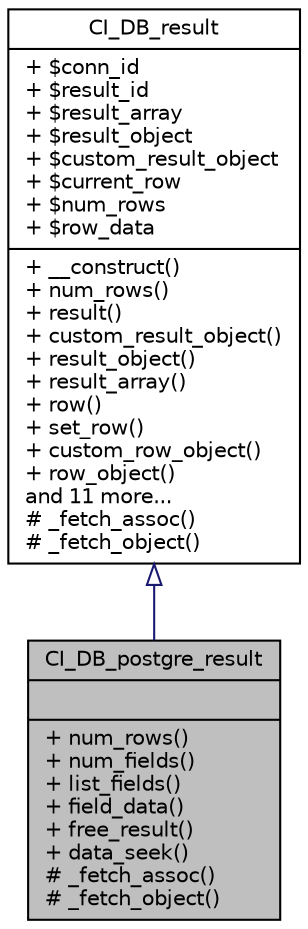 digraph "CI_DB_postgre_result"
{
 // LATEX_PDF_SIZE
  edge [fontname="Helvetica",fontsize="10",labelfontname="Helvetica",labelfontsize="10"];
  node [fontname="Helvetica",fontsize="10",shape=record];
  Node0 [label="{CI_DB_postgre_result\n||+ num_rows()\l+ num_fields()\l+ list_fields()\l+ field_data()\l+ free_result()\l+ data_seek()\l# _fetch_assoc()\l# _fetch_object()\l}",height=0.2,width=0.4,color="black", fillcolor="grey75", style="filled", fontcolor="black",tooltip=" "];
  Node1 -> Node0 [dir="back",color="midnightblue",fontsize="10",style="solid",arrowtail="onormal",fontname="Helvetica"];
  Node1 [label="{CI_DB_result\n|+ $conn_id\l+ $result_id\l+ $result_array\l+ $result_object\l+ $custom_result_object\l+ $current_row\l+ $num_rows\l+ $row_data\l|+ __construct()\l+ num_rows()\l+ result()\l+ custom_result_object()\l+ result_object()\l+ result_array()\l+ row()\l+ set_row()\l+ custom_row_object()\l+ row_object()\land 11 more...\l# _fetch_assoc()\l# _fetch_object()\l}",height=0.2,width=0.4,color="black", fillcolor="white", style="filled",URL="$class_c_i___d_b__result.html",tooltip=" "];
}

